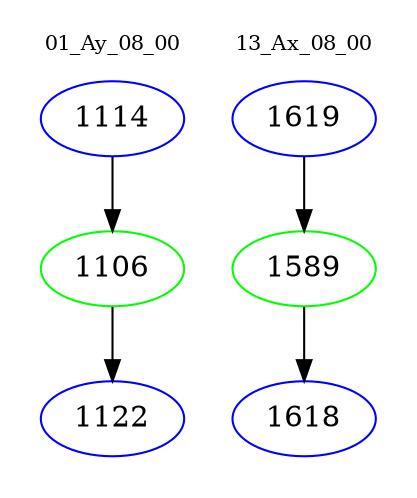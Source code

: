 digraph{
subgraph cluster_0 {
color = white
label = "01_Ay_08_00";
fontsize=10;
T0_1114 [label="1114", color="blue"]
T0_1114 -> T0_1106 [color="black"]
T0_1106 [label="1106", color="green"]
T0_1106 -> T0_1122 [color="black"]
T0_1122 [label="1122", color="blue"]
}
subgraph cluster_1 {
color = white
label = "13_Ax_08_00";
fontsize=10;
T1_1619 [label="1619", color="blue"]
T1_1619 -> T1_1589 [color="black"]
T1_1589 [label="1589", color="green"]
T1_1589 -> T1_1618 [color="black"]
T1_1618 [label="1618", color="blue"]
}
}
